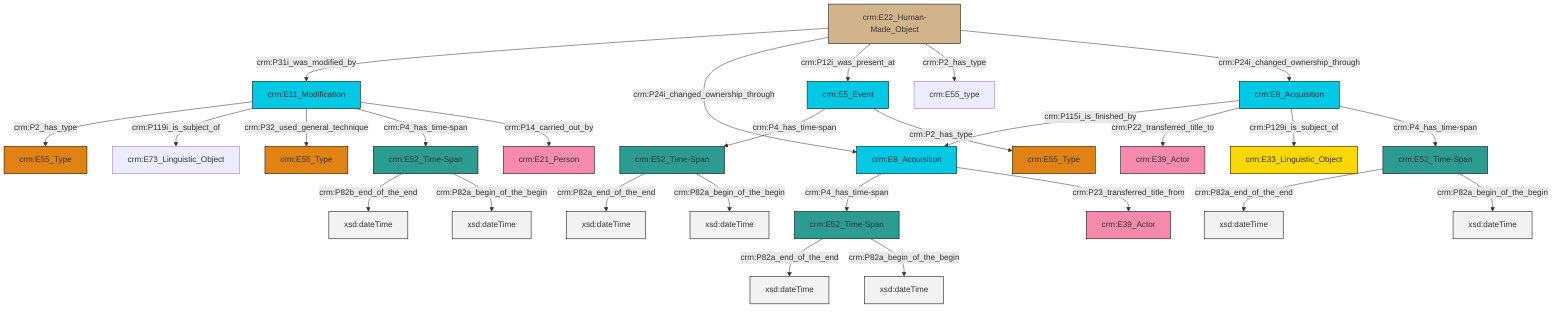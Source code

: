graph TD
classDef Literal fill:#f2f2f2,stroke:#000000;
classDef CRM_Entity fill:#FFFFFF,stroke:#000000;
classDef Temporal_Entity fill:#00C9E6, stroke:#000000;
classDef Type fill:#E18312, stroke:#000000;
classDef Time-Span fill:#2C9C91, stroke:#000000;
classDef Appellation fill:#FFEB7F, stroke:#000000;
classDef Place fill:#008836, stroke:#000000;
classDef Persistent_Item fill:#B266B2, stroke:#000000;
classDef Conceptual_Object fill:#FFD700, stroke:#000000;
classDef Physical_Thing fill:#D2B48C, stroke:#000000;
classDef Actor fill:#f58aad, stroke:#000000;
classDef PC_Classes fill:#4ce600, stroke:#000000;
classDef Multi fill:#cccccc,stroke:#000000;

2["crm:E52_Time-Span"]:::Time-Span -->|crm:P82b_end_of_the_end| 3[xsd:dateTime]:::Literal
6["crm:E5_Event"]:::Temporal_Entity -->|crm:P4_has_time-span| 7["crm:E52_Time-Span"]:::Time-Span
10["crm:E11_Modification"]:::Temporal_Entity -->|crm:P2_has_type| 11["crm:E55_Type"]:::Type
6["crm:E5_Event"]:::Temporal_Entity -->|crm:P2_has_type| 12["crm:E55_Type"]:::Type
15["crm:E52_Time-Span"]:::Time-Span -->|crm:P82a_end_of_the_end| 16[xsd:dateTime]:::Literal
10["crm:E11_Modification"]:::Temporal_Entity -->|crm:P119i_is_subject_of| 8["crm:E73_Linguistic_Object"]:::Default
18["crm:E22_Human-Made_Object"]:::Physical_Thing -->|crm:P31i_was_modified_by| 10["crm:E11_Modification"]:::Temporal_Entity
18["crm:E22_Human-Made_Object"]:::Physical_Thing -->|crm:P24i_changed_ownership_through| 19["crm:E8_Acquisition"]:::Temporal_Entity
20["crm:E8_Acquisition"]:::Temporal_Entity -->|crm:P115i_is_finished_by| 19["crm:E8_Acquisition"]:::Temporal_Entity
19["crm:E8_Acquisition"]:::Temporal_Entity -->|crm:P4_has_time-span| 15["crm:E52_Time-Span"]:::Time-Span
20["crm:E8_Acquisition"]:::Temporal_Entity -->|crm:P22_transferred_title_to| 21["crm:E39_Actor"]:::Actor
15["crm:E52_Time-Span"]:::Time-Span -->|crm:P82a_begin_of_the_begin| 23[xsd:dateTime]:::Literal
18["crm:E22_Human-Made_Object"]:::Physical_Thing -->|crm:P12i_was_present_at| 6["crm:E5_Event"]:::Temporal_Entity
20["crm:E8_Acquisition"]:::Temporal_Entity -->|crm:P129i_is_subject_of| 25["crm:E33_Linguistic_Object"]:::Conceptual_Object
7["crm:E52_Time-Span"]:::Time-Span -->|crm:P82a_end_of_the_end| 26[xsd:dateTime]:::Literal
19["crm:E8_Acquisition"]:::Temporal_Entity -->|crm:P23_transferred_title_from| 4["crm:E39_Actor"]:::Actor
0["crm:E52_Time-Span"]:::Time-Span -->|crm:P82a_end_of_the_end| 29[xsd:dateTime]:::Literal
10["crm:E11_Modification"]:::Temporal_Entity -->|crm:P32_used_general_technique| 31["crm:E55_Type"]:::Type
20["crm:E8_Acquisition"]:::Temporal_Entity -->|crm:P4_has_time-span| 0["crm:E52_Time-Span"]:::Time-Span
2["crm:E52_Time-Span"]:::Time-Span -->|crm:P82a_begin_of_the_begin| 33[xsd:dateTime]:::Literal
18["crm:E22_Human-Made_Object"]:::Physical_Thing -->|crm:P2_has_type| 13["crm:E55_type"]:::Default
7["crm:E52_Time-Span"]:::Time-Span -->|crm:P82a_begin_of_the_begin| 34[xsd:dateTime]:::Literal
10["crm:E11_Modification"]:::Temporal_Entity -->|crm:P4_has_time-span| 2["crm:E52_Time-Span"]:::Time-Span
0["crm:E52_Time-Span"]:::Time-Span -->|crm:P82a_begin_of_the_begin| 35[xsd:dateTime]:::Literal
18["crm:E22_Human-Made_Object"]:::Physical_Thing -->|crm:P24i_changed_ownership_through| 20["crm:E8_Acquisition"]:::Temporal_Entity
10["crm:E11_Modification"]:::Temporal_Entity -->|crm:P14_carried_out_by| 27["crm:E21_Person"]:::Actor